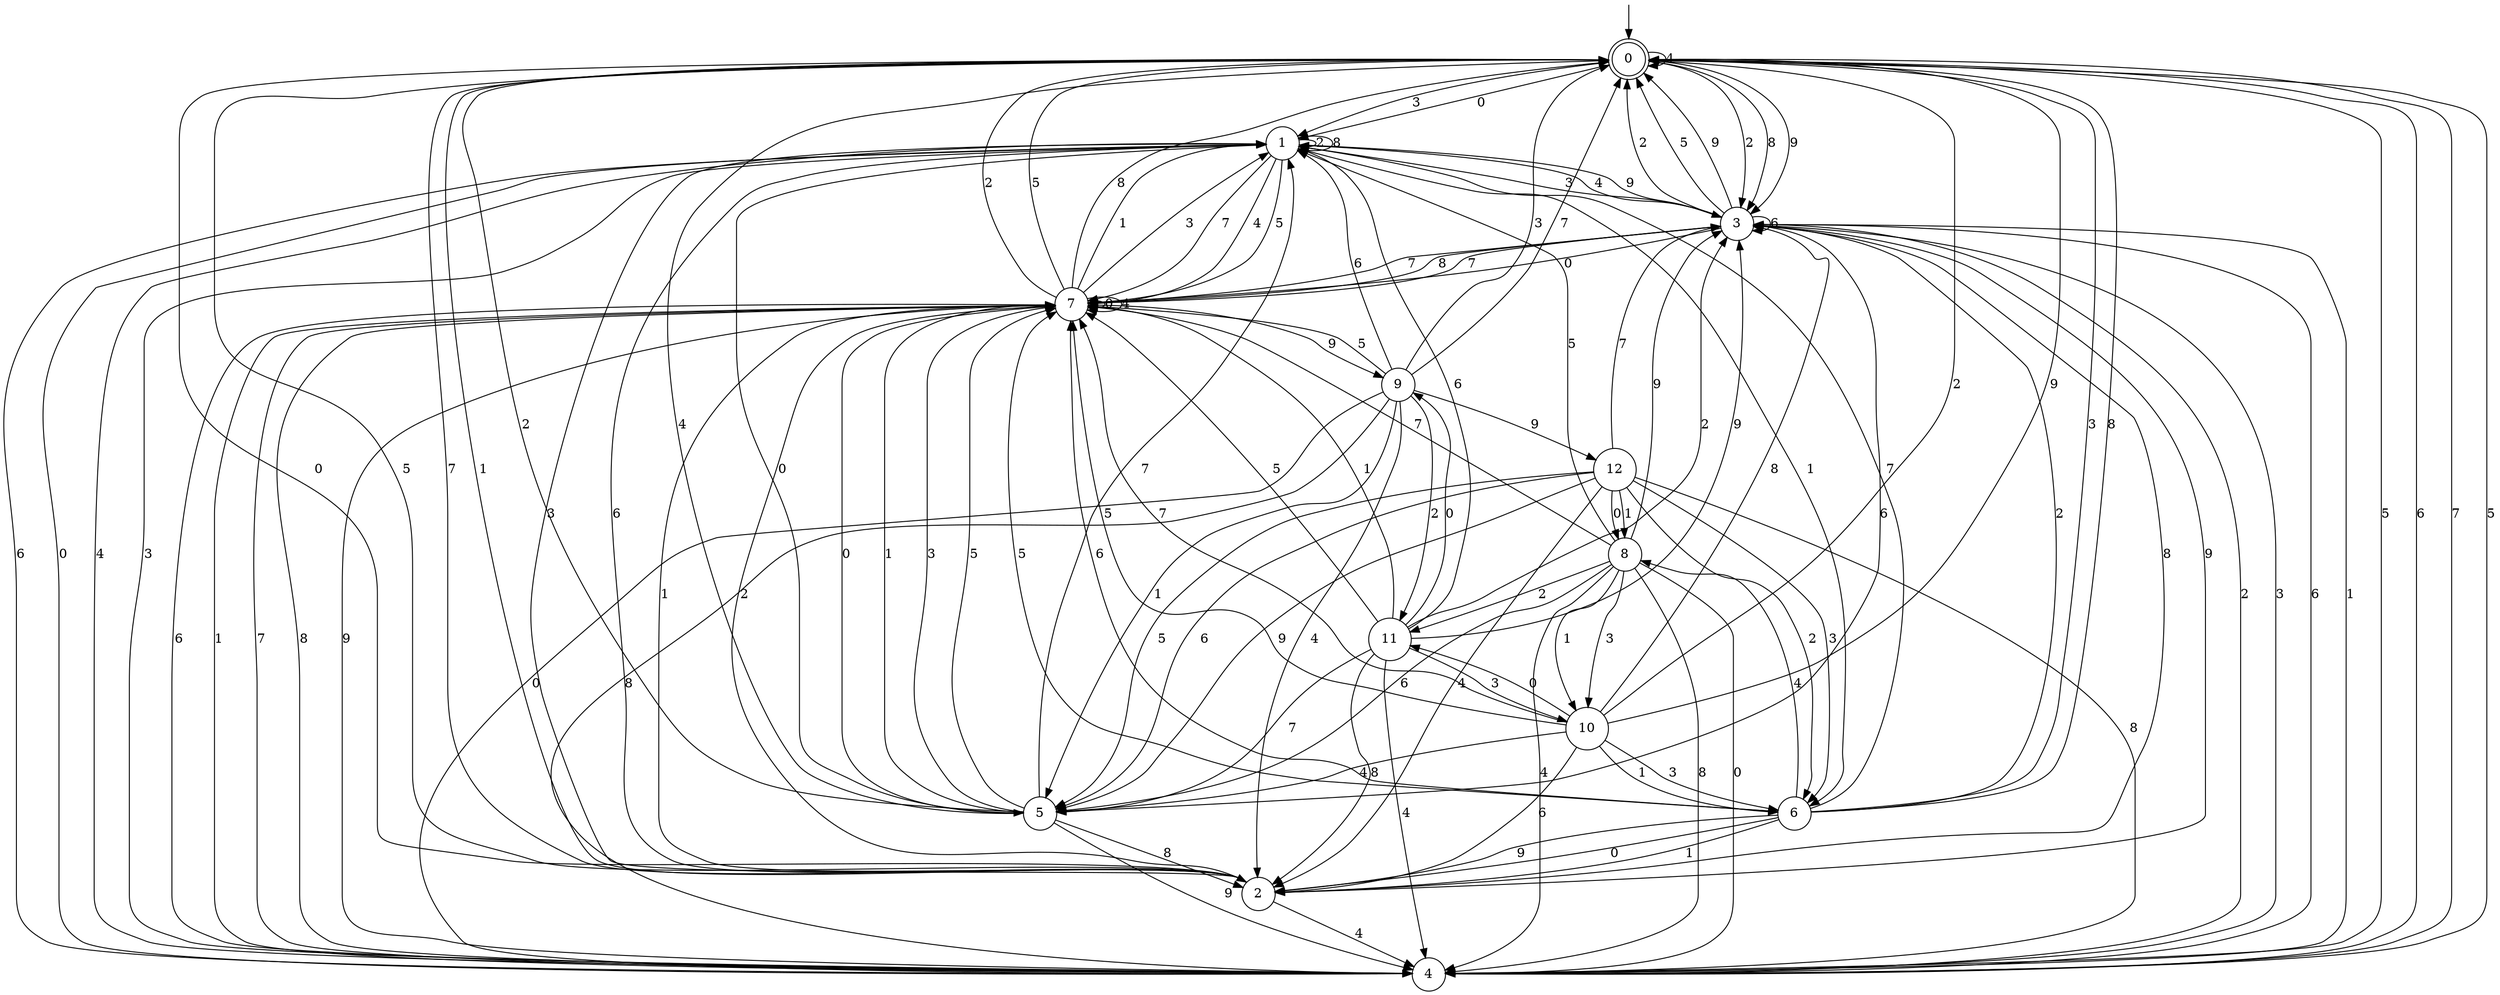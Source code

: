 digraph g {

	s0 [shape="doublecircle" label="0"];
	s1 [shape="circle" label="1"];
	s2 [shape="circle" label="2"];
	s3 [shape="circle" label="3"];
	s4 [shape="circle" label="4"];
	s5 [shape="circle" label="5"];
	s6 [shape="circle" label="6"];
	s7 [shape="circle" label="7"];
	s8 [shape="circle" label="8"];
	s9 [shape="circle" label="9"];
	s10 [shape="circle" label="10"];
	s11 [shape="circle" label="11"];
	s12 [shape="circle" label="12"];
	s0 -> s1 [label="0"];
	s0 -> s2 [label="1"];
	s0 -> s3 [label="2"];
	s0 -> s1 [label="3"];
	s0 -> s0 [label="4"];
	s0 -> s4 [label="5"];
	s0 -> s4 [label="6"];
	s0 -> s4 [label="7"];
	s0 -> s3 [label="8"];
	s0 -> s3 [label="9"];
	s1 -> s5 [label="0"];
	s1 -> s6 [label="1"];
	s1 -> s1 [label="2"];
	s1 -> s4 [label="3"];
	s1 -> s7 [label="4"];
	s1 -> s7 [label="5"];
	s1 -> s4 [label="6"];
	s1 -> s7 [label="7"];
	s1 -> s1 [label="8"];
	s1 -> s3 [label="9"];
	s2 -> s0 [label="0"];
	s2 -> s7 [label="1"];
	s2 -> s7 [label="2"];
	s2 -> s1 [label="3"];
	s2 -> s4 [label="4"];
	s2 -> s0 [label="5"];
	s2 -> s1 [label="6"];
	s2 -> s0 [label="7"];
	s2 -> s3 [label="8"];
	s2 -> s3 [label="9"];
	s3 -> s7 [label="0"];
	s3 -> s4 [label="1"];
	s3 -> s0 [label="2"];
	s3 -> s1 [label="3"];
	s3 -> s1 [label="4"];
	s3 -> s0 [label="5"];
	s3 -> s3 [label="6"];
	s3 -> s7 [label="7"];
	s3 -> s7 [label="8"];
	s3 -> s0 [label="9"];
	s4 -> s1 [label="0"];
	s4 -> s7 [label="1"];
	s4 -> s3 [label="2"];
	s4 -> s3 [label="3"];
	s4 -> s1 [label="4"];
	s4 -> s0 [label="5"];
	s4 -> s3 [label="6"];
	s4 -> s7 [label="7"];
	s4 -> s7 [label="8"];
	s4 -> s7 [label="9"];
	s5 -> s7 [label="0"];
	s5 -> s7 [label="1"];
	s5 -> s0 [label="2"];
	s5 -> s7 [label="3"];
	s5 -> s0 [label="4"];
	s5 -> s7 [label="5"];
	s5 -> s3 [label="6"];
	s5 -> s1 [label="7"];
	s5 -> s2 [label="8"];
	s5 -> s4 [label="9"];
	s6 -> s2 [label="0"];
	s6 -> s2 [label="1"];
	s6 -> s3 [label="2"];
	s6 -> s0 [label="3"];
	s6 -> s8 [label="4"];
	s6 -> s7 [label="5"];
	s6 -> s7 [label="6"];
	s6 -> s1 [label="7"];
	s6 -> s0 [label="8"];
	s6 -> s2 [label="9"];
	s7 -> s7 [label="0"];
	s7 -> s1 [label="1"];
	s7 -> s0 [label="2"];
	s7 -> s1 [label="3"];
	s7 -> s7 [label="4"];
	s7 -> s0 [label="5"];
	s7 -> s4 [label="6"];
	s7 -> s3 [label="7"];
	s7 -> s0 [label="8"];
	s7 -> s9 [label="9"];
	s8 -> s4 [label="0"];
	s8 -> s10 [label="1"];
	s8 -> s11 [label="2"];
	s8 -> s10 [label="3"];
	s8 -> s4 [label="4"];
	s8 -> s1 [label="5"];
	s8 -> s5 [label="6"];
	s8 -> s7 [label="7"];
	s8 -> s4 [label="8"];
	s8 -> s3 [label="9"];
	s9 -> s4 [label="0"];
	s9 -> s5 [label="1"];
	s9 -> s11 [label="2"];
	s9 -> s0 [label="3"];
	s9 -> s2 [label="4"];
	s9 -> s7 [label="5"];
	s9 -> s1 [label="6"];
	s9 -> s0 [label="7"];
	s9 -> s4 [label="8"];
	s9 -> s12 [label="9"];
	s10 -> s11 [label="0"];
	s10 -> s6 [label="1"];
	s10 -> s0 [label="2"];
	s10 -> s6 [label="3"];
	s10 -> s5 [label="4"];
	s10 -> s7 [label="5"];
	s10 -> s2 [label="6"];
	s10 -> s7 [label="7"];
	s10 -> s3 [label="8"];
	s10 -> s0 [label="9"];
	s11 -> s9 [label="0"];
	s11 -> s7 [label="1"];
	s11 -> s3 [label="2"];
	s11 -> s10 [label="3"];
	s11 -> s4 [label="4"];
	s11 -> s7 [label="5"];
	s11 -> s1 [label="6"];
	s11 -> s5 [label="7"];
	s11 -> s2 [label="8"];
	s11 -> s3 [label="9"];
	s12 -> s8 [label="0"];
	s12 -> s8 [label="1"];
	s12 -> s6 [label="2"];
	s12 -> s6 [label="3"];
	s12 -> s2 [label="4"];
	s12 -> s5 [label="5"];
	s12 -> s5 [label="6"];
	s12 -> s3 [label="7"];
	s12 -> s4 [label="8"];
	s12 -> s5 [label="9"];

__start0 [label="" shape="none" width="0" height="0"];
__start0 -> s0;

}

